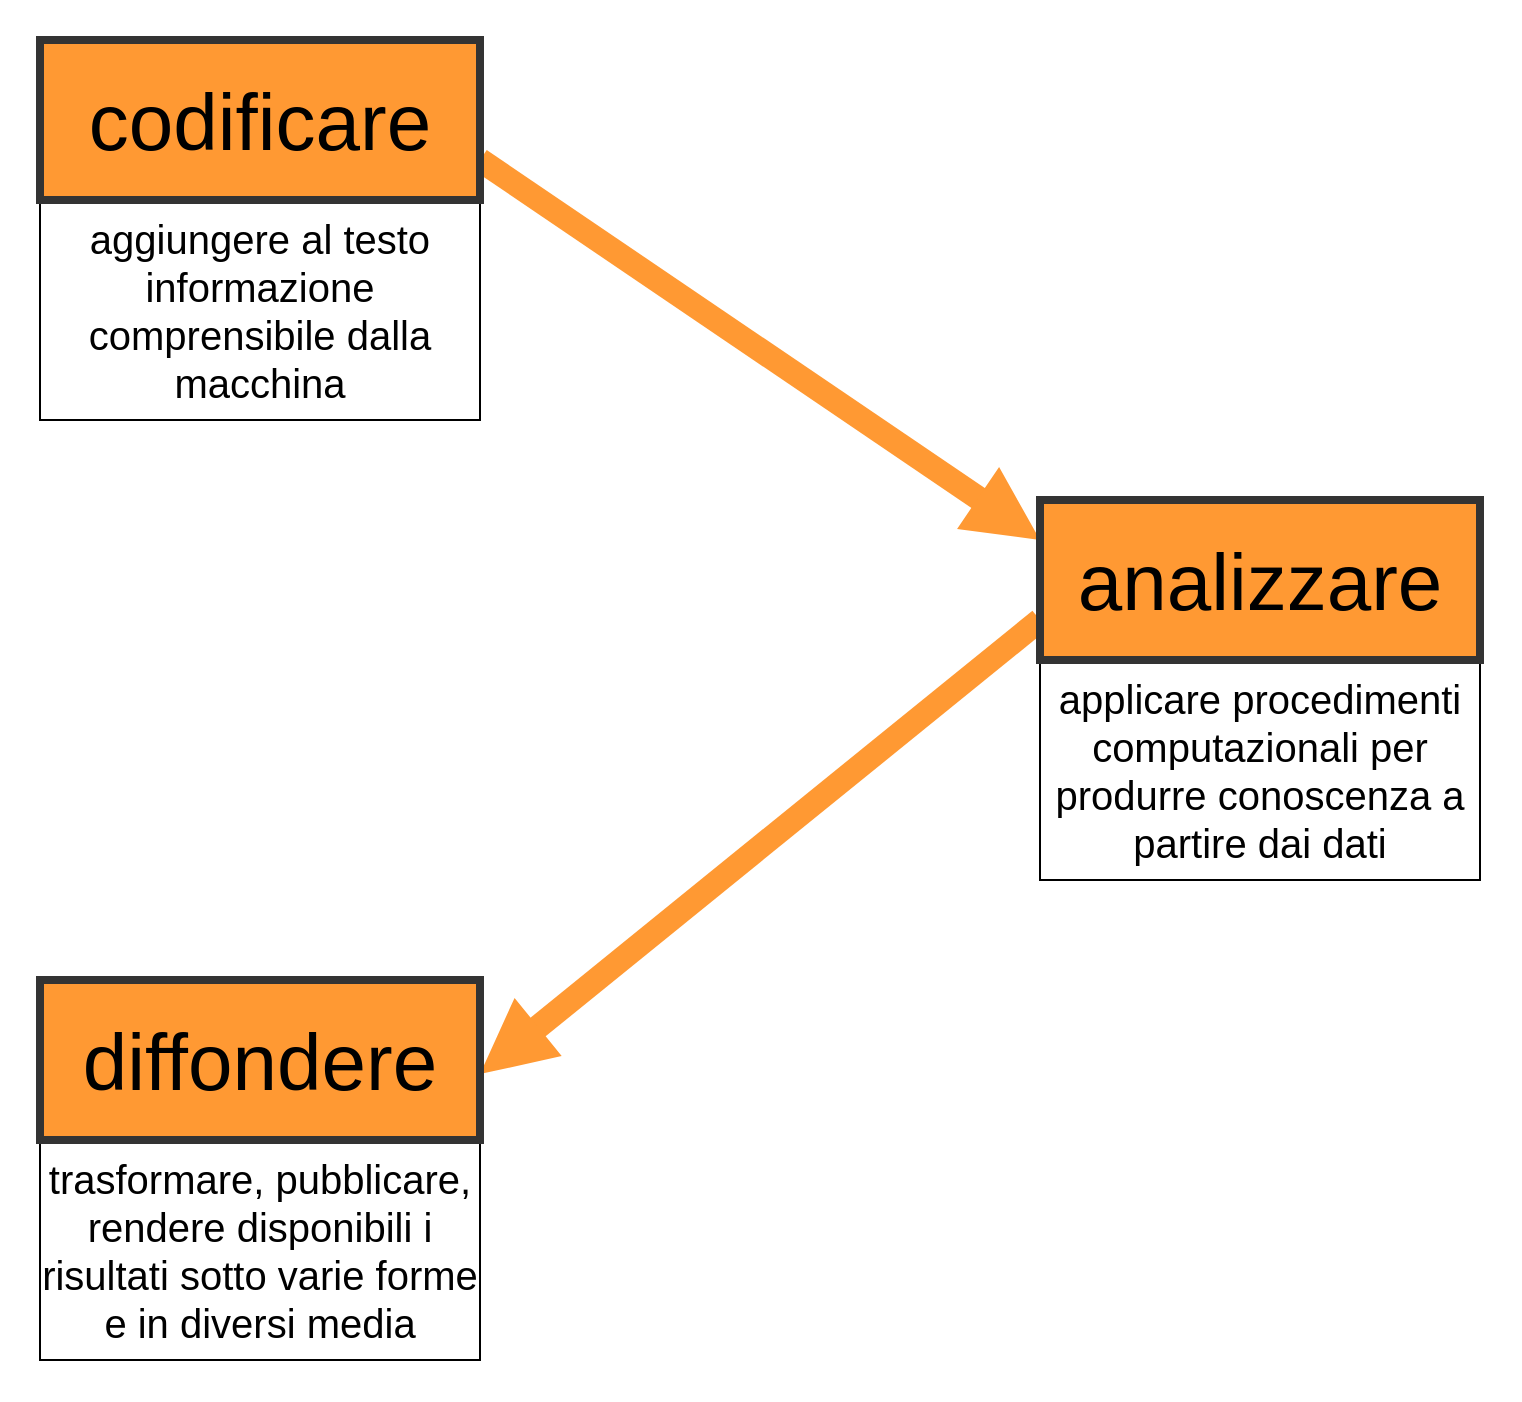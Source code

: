 <mxfile version="10.9.7" type="device"><diagram id="pkfb6oQCXqsJ1uY2en3Y" name="Page-1"><mxGraphModel dx="2205" dy="1927" grid="1" gridSize="10" guides="1" tooltips="1" connect="1" arrows="1" fold="1" page="1" pageScale="1" pageWidth="850" pageHeight="1100" math="0" shadow="0"><root><mxCell id="0"/><mxCell id="1" parent="0"/><mxCell id="IErSELc8-zA9Ith-0FbO-16" value="" style="rounded=0;whiteSpace=wrap;html=1;strokeColor=none;strokeWidth=4;fillColor=none;" parent="1" vertex="1"><mxGeometry width="760" height="700" as="geometry"/></mxCell><mxCell id="IErSELc8-zA9Ith-0FbO-10" value="&lt;font style=&quot;font-size: 20px&quot;&gt;aggiungere al testo informazione comprensibile dalla macchina&lt;/font&gt;" style="rounded=0;whiteSpace=wrap;html=1;" parent="1" vertex="1"><mxGeometry x="20" y="100" width="220" height="110" as="geometry"/></mxCell><mxCell id="IErSELc8-zA9Ith-0FbO-12" value="&lt;font style=&quot;font-size: 20px&quot;&gt;applicare procedimenti computazionali per produrre conoscenza a partire dai dati&lt;/font&gt;" style="rounded=0;whiteSpace=wrap;html=1;" parent="1" vertex="1"><mxGeometry x="520" y="330" width="220" height="110" as="geometry"/></mxCell><mxCell id="IErSELc8-zA9Ith-0FbO-13" value="&lt;span style=&quot;font-size: 20px&quot;&gt;trasformare, pubblicare, rendere disponibili i risultati sotto varie forme e in diversi media&lt;/span&gt;" style="rounded=0;whiteSpace=wrap;html=1;" parent="1" vertex="1"><mxGeometry x="20" y="570" width="220" height="110" as="geometry"/></mxCell><mxCell id="IErSELc8-zA9Ith-0FbO-14" value="" style="endArrow=block;html=1;exitX=1;exitY=0.75;exitDx=0;exitDy=0;entryX=0;entryY=0.25;entryDx=0;entryDy=0;strokeWidth=12;strokeColor=#FF9933;endFill=1;" parent="1" source="IErSELc8-zA9Ith-0FbO-2" target="IErSELc8-zA9Ith-0FbO-3" edge="1"><mxGeometry width="50" height="50" relative="1" as="geometry"><mxPoint x="20" y="750" as="sourcePoint"/><mxPoint x="440" y="340" as="targetPoint"/></mxGeometry></mxCell><mxCell id="IErSELc8-zA9Ith-0FbO-15" value="" style="endArrow=block;html=1;exitX=0;exitY=0.75;exitDx=0;exitDy=0;entryX=1;entryY=0.588;entryDx=0;entryDy=0;entryPerimeter=0;strokeWidth=12;strokeColor=#FF9933;endFill=1;" parent="1" source="IErSELc8-zA9Ith-0FbO-3" target="IErSELc8-zA9Ith-0FbO-4" edge="1"><mxGeometry width="50" height="50" relative="1" as="geometry"><mxPoint x="250" y="90" as="sourcePoint"/><mxPoint x="530" y="280" as="targetPoint"/></mxGeometry></mxCell><mxCell id="IErSELc8-zA9Ith-0FbO-2" value="&lt;font style=&quot;font-size: 40px&quot;&gt;codificare&lt;/font&gt;" style="rounded=0;whiteSpace=wrap;html=1;fillColor=#FF9933;strokeWidth=4;strokeColor=#333333;" parent="1" vertex="1"><mxGeometry x="20" y="20" width="220" height="80" as="geometry"/></mxCell><mxCell id="IErSELc8-zA9Ith-0FbO-3" value="&lt;font style=&quot;font-size: 40px&quot;&gt;analizzare&lt;/font&gt;" style="rounded=0;whiteSpace=wrap;html=1;fillColor=#FF9933;strokeWidth=4;strokeColor=#333333;" parent="1" vertex="1"><mxGeometry x="520" y="250" width="220" height="80" as="geometry"/></mxCell><mxCell id="IErSELc8-zA9Ith-0FbO-4" value="&lt;font style=&quot;font-size: 40px&quot;&gt;diffondere&lt;/font&gt;" style="rounded=0;whiteSpace=wrap;html=1;fillColor=#FF9933;strokeWidth=4;strokeColor=#333333;" parent="1" vertex="1"><mxGeometry x="20" y="490" width="220" height="80" as="geometry"/></mxCell></root></mxGraphModel></diagram></mxfile>